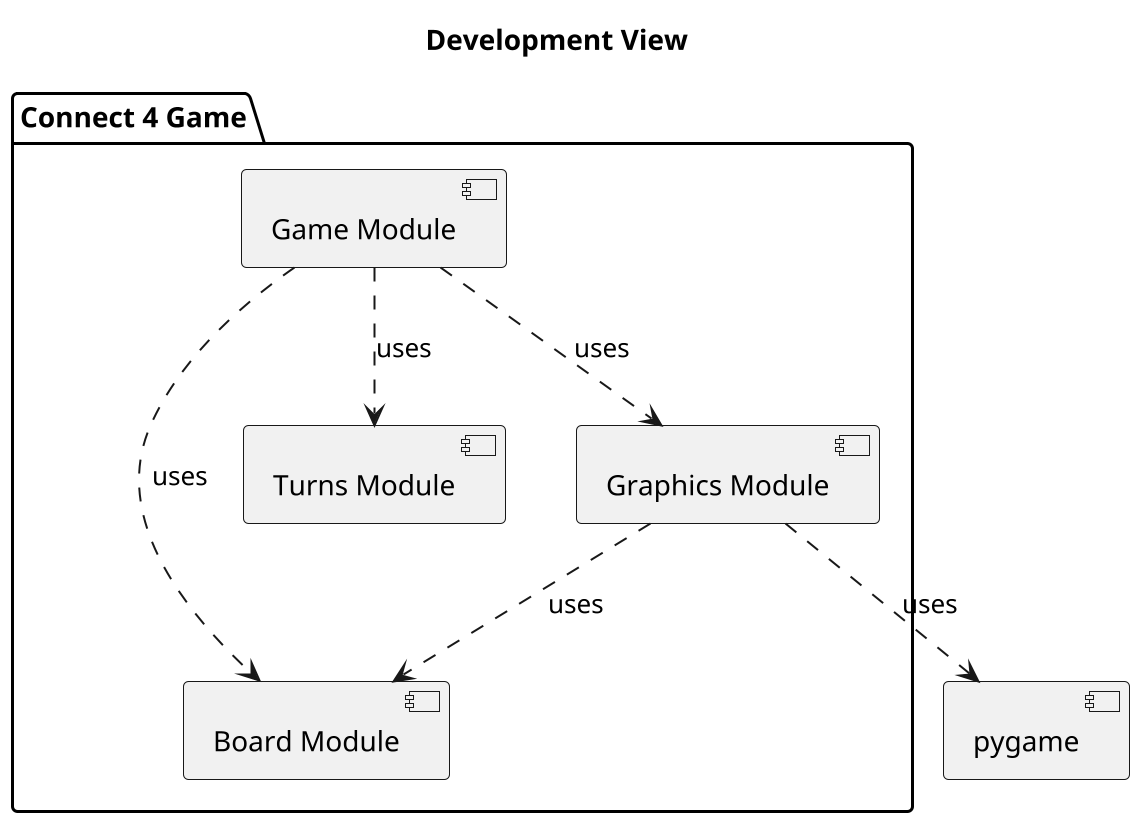 @startuml
title Development View
scale 2

package "Connect 4 Game" {
  [Game Module]
  [Board Module]
  [Turns Module]
  [Graphics Module]
}

[Game Module] ..> [Board Module] : uses
[Game Module] ..> [Turns Module] : uses
[Game Module] ..> [Graphics Module] : uses

[Graphics Module] ..> [Board Module] : uses
[Graphics Module] ..> [pygame] : uses

@enduml
